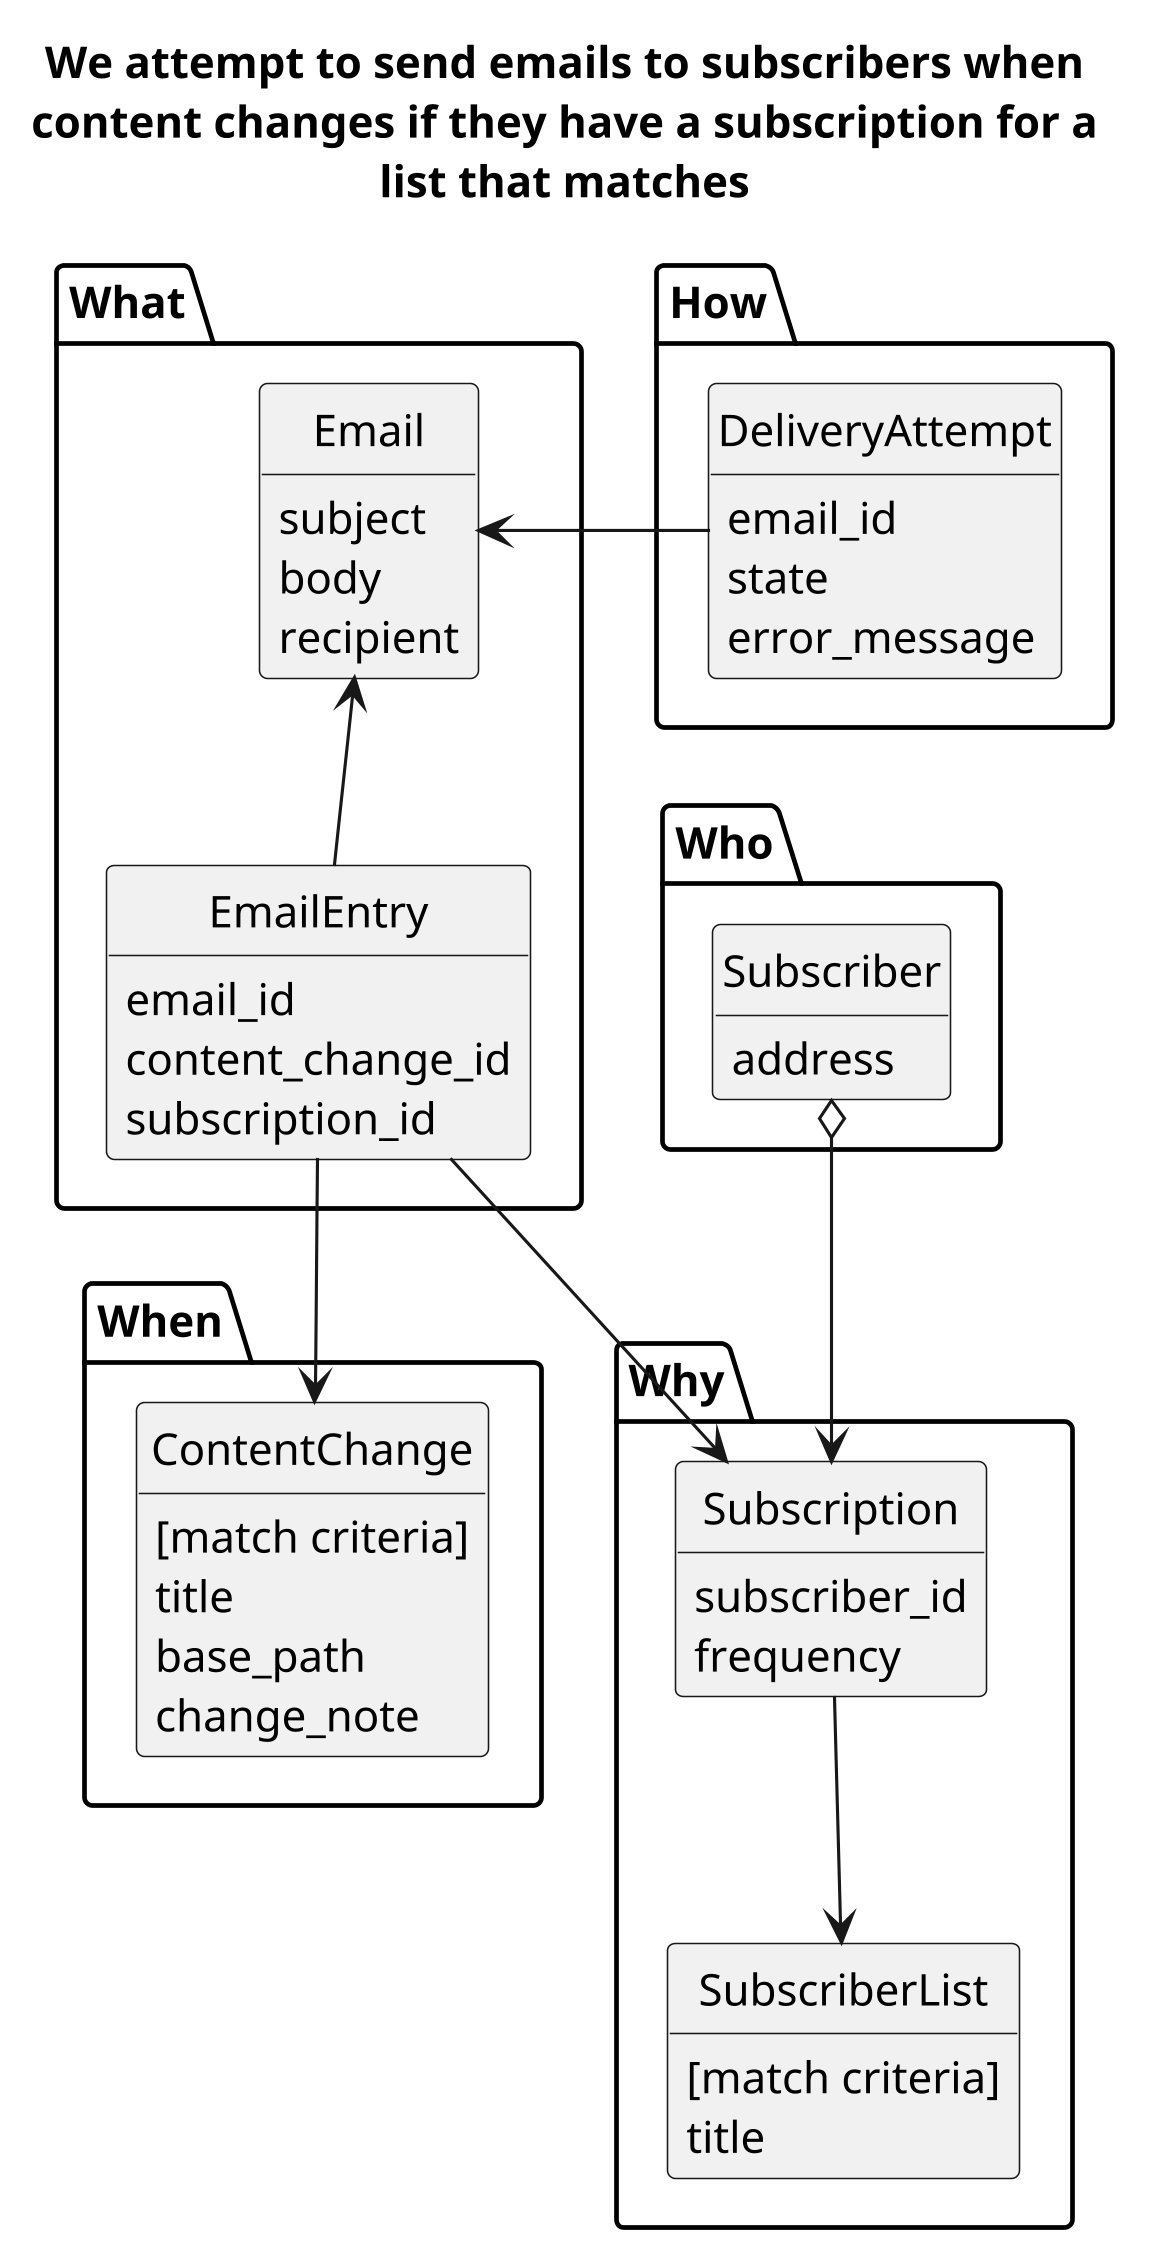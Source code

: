 @startuml

title We attempt to send emails to subscribers when\n\
content changes if they have a subscription for a\n\
list that matches

hide circle
hide empty methods
skinparam shadowing false
skinparam dpi 300

package "When" {
  class ContentChange {
    [match criteria]
    title
    base_path
    change_note
  }
}

package "Who" {
  class Subscriber {
    address
  }
}

package "Why" {
  class SubscriberList {
    [match criteria]
    title
  }

  class Subscription {
    subscriber_id
    frequency
  }
}

package "What" {
  class EmailEntry {
    email_id
    content_change_id
    subscription_id
  }

  class Email {
    subject
    body
    recipient
  }
}

package "How" {
  class DeliveryAttempt {
    email_id
    state
    error_message
  }
}

Subscriber o-down-> Subscription
Subscription -down-> SubscriberList

EmailEntry -down-> ContentChange
EmailEntry -down-> Subscription
EmailEntry -up-> Email

DeliveryAttempt -left-> Email

@enduml
